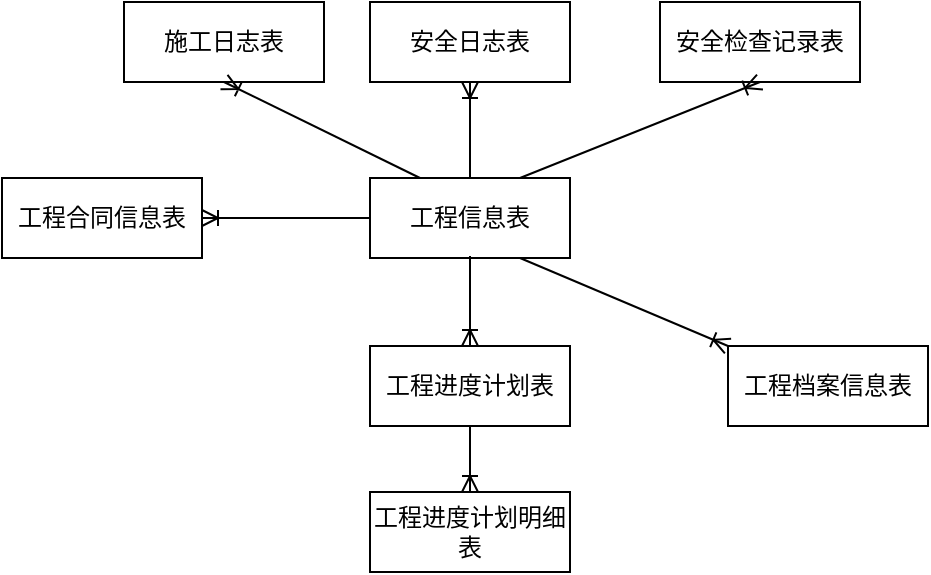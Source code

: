 <mxfile version="14.1.9" type="github">
  <diagram id="R2lEEEUBdFMjLlhIrx00" name="Page-1">
    <mxGraphModel dx="1605" dy="483" grid="0" gridSize="10" guides="1" tooltips="1" connect="1" arrows="1" fold="1" page="0" pageScale="1" pageWidth="850" pageHeight="1100" math="0" shadow="0" extFonts="Permanent Marker^https://fonts.googleapis.com/css?family=Permanent+Marker">
      <root>
        <mxCell id="0" />
        <mxCell id="1" parent="0" />
        <mxCell id="79mZ_QBFB2y2N6wFymqC-1" value="工程信息表" style="whiteSpace=wrap;html=1;align=center;" parent="1" vertex="1">
          <mxGeometry x="20" y="125" width="100" height="40" as="geometry" />
        </mxCell>
        <mxCell id="79mZ_QBFB2y2N6wFymqC-2" value="施工日志表" style="whiteSpace=wrap;html=1;align=center;" parent="1" vertex="1">
          <mxGeometry x="-103" y="37" width="100" height="40" as="geometry" />
        </mxCell>
        <mxCell id="79mZ_QBFB2y2N6wFymqC-3" value="安全日志表" style="whiteSpace=wrap;html=1;align=center;" parent="1" vertex="1">
          <mxGeometry x="20" y="37" width="100" height="40" as="geometry" />
        </mxCell>
        <mxCell id="79mZ_QBFB2y2N6wFymqC-4" value="安全检查记录表" style="whiteSpace=wrap;html=1;align=center;" parent="1" vertex="1">
          <mxGeometry x="165" y="37" width="100" height="40" as="geometry" />
        </mxCell>
        <mxCell id="79mZ_QBFB2y2N6wFymqC-5" value="工程进度计划表" style="whiteSpace=wrap;html=1;align=center;" parent="1" vertex="1">
          <mxGeometry x="20" y="209" width="100" height="40" as="geometry" />
        </mxCell>
        <mxCell id="79mZ_QBFB2y2N6wFymqC-6" value="工程进度计划明细表" style="whiteSpace=wrap;html=1;align=center;" parent="1" vertex="1">
          <mxGeometry x="20" y="282" width="100" height="40" as="geometry" />
        </mxCell>
        <mxCell id="79mZ_QBFB2y2N6wFymqC-7" value="工程合同信息表" style="whiteSpace=wrap;html=1;align=center;" parent="1" vertex="1">
          <mxGeometry x="-164" y="125" width="100" height="40" as="geometry" />
        </mxCell>
        <mxCell id="79mZ_QBFB2y2N6wFymqC-8" value="工程档案信息表" style="whiteSpace=wrap;html=1;align=center;" parent="1" vertex="1">
          <mxGeometry x="199" y="209" width="100" height="40" as="geometry" />
        </mxCell>
        <mxCell id="Z_PvLo9h6I0z9xEGAcHB-1" value="" style="fontSize=12;html=1;endArrow=ERoneToMany;exitX=0;exitY=0.5;exitDx=0;exitDy=0;" edge="1" parent="1" source="79mZ_QBFB2y2N6wFymqC-1" target="79mZ_QBFB2y2N6wFymqC-7">
          <mxGeometry width="100" height="100" relative="1" as="geometry">
            <mxPoint x="12" y="146" as="sourcePoint" />
            <mxPoint x="-33" y="201" as="targetPoint" />
          </mxGeometry>
        </mxCell>
        <mxCell id="Z_PvLo9h6I0z9xEGAcHB-2" value="" style="fontSize=12;html=1;endArrow=ERoneToMany;exitX=0.5;exitY=0.975;exitDx=0;exitDy=0;exitPerimeter=0;entryX=0.5;entryY=0;entryDx=0;entryDy=0;" edge="1" parent="1" source="79mZ_QBFB2y2N6wFymqC-1" target="79mZ_QBFB2y2N6wFymqC-5">
          <mxGeometry width="100" height="100" relative="1" as="geometry">
            <mxPoint x="185" y="424" as="sourcePoint" />
            <mxPoint x="285" y="324" as="targetPoint" />
          </mxGeometry>
        </mxCell>
        <mxCell id="Z_PvLo9h6I0z9xEGAcHB-3" value="" style="fontSize=12;html=1;endArrow=ERoneToMany;exitX=0.5;exitY=1;exitDx=0;exitDy=0;entryX=0.5;entryY=0;entryDx=0;entryDy=0;" edge="1" parent="1" source="79mZ_QBFB2y2N6wFymqC-5" target="79mZ_QBFB2y2N6wFymqC-6">
          <mxGeometry width="100" height="100" relative="1" as="geometry">
            <mxPoint x="179" y="401" as="sourcePoint" />
            <mxPoint x="279" y="301" as="targetPoint" />
          </mxGeometry>
        </mxCell>
        <mxCell id="Z_PvLo9h6I0z9xEGAcHB-4" value="" style="fontSize=12;html=1;endArrow=ERoneToMany;exitX=0.75;exitY=1;exitDx=0;exitDy=0;entryX=0;entryY=0;entryDx=0;entryDy=0;" edge="1" parent="1" source="79mZ_QBFB2y2N6wFymqC-1" target="79mZ_QBFB2y2N6wFymqC-8">
          <mxGeometry width="100" height="100" relative="1" as="geometry">
            <mxPoint x="300" y="429" as="sourcePoint" />
            <mxPoint x="400" y="329" as="targetPoint" />
          </mxGeometry>
        </mxCell>
        <mxCell id="Z_PvLo9h6I0z9xEGAcHB-5" value="" style="fontSize=12;html=1;endArrow=ERoneToMany;entryX=0.5;entryY=1;entryDx=0;entryDy=0;exitX=0.25;exitY=0;exitDx=0;exitDy=0;" edge="1" parent="1" source="79mZ_QBFB2y2N6wFymqC-1" target="79mZ_QBFB2y2N6wFymqC-2">
          <mxGeometry width="100" height="100" relative="1" as="geometry">
            <mxPoint x="-13" y="102" as="sourcePoint" />
            <mxPoint x="98" y="46" as="targetPoint" />
          </mxGeometry>
        </mxCell>
        <mxCell id="Z_PvLo9h6I0z9xEGAcHB-6" value="" style="fontSize=12;html=1;endArrow=ERoneToMany;entryX=0.5;entryY=1;entryDx=0;entryDy=0;exitX=0.5;exitY=0;exitDx=0;exitDy=0;" edge="1" parent="1" source="79mZ_QBFB2y2N6wFymqC-1" target="79mZ_QBFB2y2N6wFymqC-3">
          <mxGeometry width="100" height="100" relative="1" as="geometry">
            <mxPoint x="69" y="119" as="sourcePoint" />
            <mxPoint x="384" y="95" as="targetPoint" />
          </mxGeometry>
        </mxCell>
        <mxCell id="Z_PvLo9h6I0z9xEGAcHB-8" value="" style="fontSize=12;html=1;endArrow=ERoneToMany;exitX=0.75;exitY=0;exitDx=0;exitDy=0;entryX=0.5;entryY=1;entryDx=0;entryDy=0;" edge="1" parent="1" source="79mZ_QBFB2y2N6wFymqC-1" target="79mZ_QBFB2y2N6wFymqC-4">
          <mxGeometry width="100" height="100" relative="1" as="geometry">
            <mxPoint x="288" y="166" as="sourcePoint" />
            <mxPoint x="388" y="66" as="targetPoint" />
          </mxGeometry>
        </mxCell>
      </root>
    </mxGraphModel>
  </diagram>
</mxfile>
